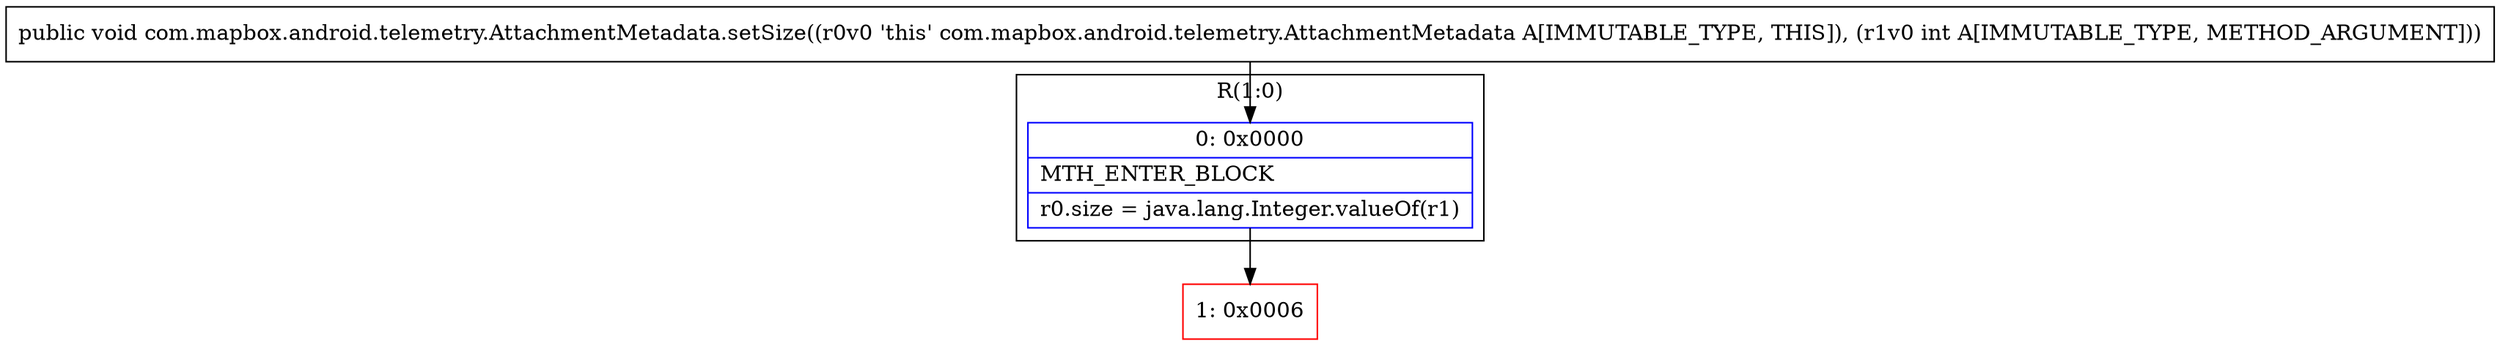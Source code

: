 digraph "CFG forcom.mapbox.android.telemetry.AttachmentMetadata.setSize(I)V" {
subgraph cluster_Region_1216704791 {
label = "R(1:0)";
node [shape=record,color=blue];
Node_0 [shape=record,label="{0\:\ 0x0000|MTH_ENTER_BLOCK\l|r0.size = java.lang.Integer.valueOf(r1)\l}"];
}
Node_1 [shape=record,color=red,label="{1\:\ 0x0006}"];
MethodNode[shape=record,label="{public void com.mapbox.android.telemetry.AttachmentMetadata.setSize((r0v0 'this' com.mapbox.android.telemetry.AttachmentMetadata A[IMMUTABLE_TYPE, THIS]), (r1v0 int A[IMMUTABLE_TYPE, METHOD_ARGUMENT])) }"];
MethodNode -> Node_0;
Node_0 -> Node_1;
}


